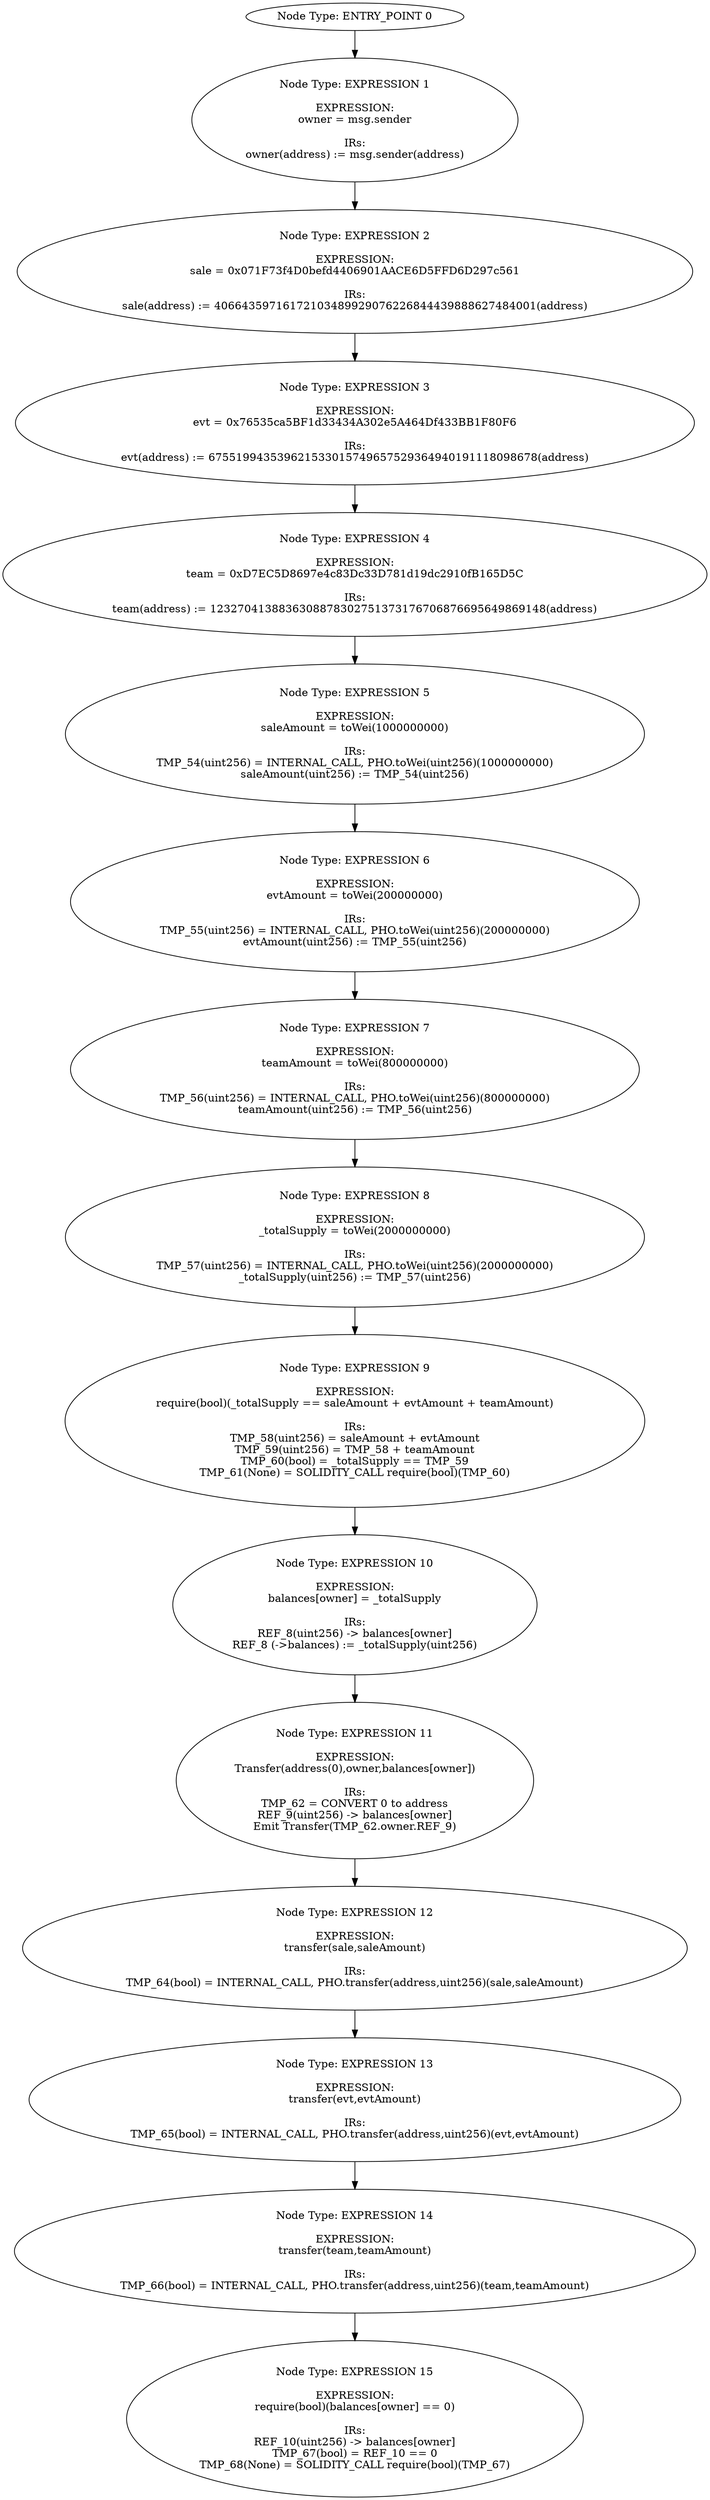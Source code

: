 digraph{
0[label="Node Type: ENTRY_POINT 0
"];
0->1;
1[label="Node Type: EXPRESSION 1

EXPRESSION:
owner = msg.sender

IRs:
owner(address) := msg.sender(address)"];
1->2;
2[label="Node Type: EXPRESSION 2

EXPRESSION:
sale = 0x071F73f4D0befd4406901AACE6D5FFD6D297c561

IRs:
sale(address) := 40664359716172103489929076226844439888627484001(address)"];
2->3;
3[label="Node Type: EXPRESSION 3

EXPRESSION:
evt = 0x76535ca5BF1d33434A302e5A464Df433BB1F80F6

IRs:
evt(address) := 675519943539621533015749657529364940191118098678(address)"];
3->4;
4[label="Node Type: EXPRESSION 4

EXPRESSION:
team = 0xD7EC5D8697e4c83Dc33D781d19dc2910fB165D5C

IRs:
team(address) := 1232704138836308878302751373176706876695649869148(address)"];
4->5;
5[label="Node Type: EXPRESSION 5

EXPRESSION:
saleAmount = toWei(1000000000)

IRs:
TMP_54(uint256) = INTERNAL_CALL, PHO.toWei(uint256)(1000000000)
saleAmount(uint256) := TMP_54(uint256)"];
5->6;
6[label="Node Type: EXPRESSION 6

EXPRESSION:
evtAmount = toWei(200000000)

IRs:
TMP_55(uint256) = INTERNAL_CALL, PHO.toWei(uint256)(200000000)
evtAmount(uint256) := TMP_55(uint256)"];
6->7;
7[label="Node Type: EXPRESSION 7

EXPRESSION:
teamAmount = toWei(800000000)

IRs:
TMP_56(uint256) = INTERNAL_CALL, PHO.toWei(uint256)(800000000)
teamAmount(uint256) := TMP_56(uint256)"];
7->8;
8[label="Node Type: EXPRESSION 8

EXPRESSION:
_totalSupply = toWei(2000000000)

IRs:
TMP_57(uint256) = INTERNAL_CALL, PHO.toWei(uint256)(2000000000)
_totalSupply(uint256) := TMP_57(uint256)"];
8->9;
9[label="Node Type: EXPRESSION 9

EXPRESSION:
require(bool)(_totalSupply == saleAmount + evtAmount + teamAmount)

IRs:
TMP_58(uint256) = saleAmount + evtAmount
TMP_59(uint256) = TMP_58 + teamAmount
TMP_60(bool) = _totalSupply == TMP_59
TMP_61(None) = SOLIDITY_CALL require(bool)(TMP_60)"];
9->10;
10[label="Node Type: EXPRESSION 10

EXPRESSION:
balances[owner] = _totalSupply

IRs:
REF_8(uint256) -> balances[owner]
REF_8 (->balances) := _totalSupply(uint256)"];
10->11;
11[label="Node Type: EXPRESSION 11

EXPRESSION:
Transfer(address(0),owner,balances[owner])

IRs:
TMP_62 = CONVERT 0 to address
REF_9(uint256) -> balances[owner]
Emit Transfer(TMP_62.owner.REF_9)"];
11->12;
12[label="Node Type: EXPRESSION 12

EXPRESSION:
transfer(sale,saleAmount)

IRs:
TMP_64(bool) = INTERNAL_CALL, PHO.transfer(address,uint256)(sale,saleAmount)"];
12->13;
13[label="Node Type: EXPRESSION 13

EXPRESSION:
transfer(evt,evtAmount)

IRs:
TMP_65(bool) = INTERNAL_CALL, PHO.transfer(address,uint256)(evt,evtAmount)"];
13->14;
14[label="Node Type: EXPRESSION 14

EXPRESSION:
transfer(team,teamAmount)

IRs:
TMP_66(bool) = INTERNAL_CALL, PHO.transfer(address,uint256)(team,teamAmount)"];
14->15;
15[label="Node Type: EXPRESSION 15

EXPRESSION:
require(bool)(balances[owner] == 0)

IRs:
REF_10(uint256) -> balances[owner]
TMP_67(bool) = REF_10 == 0
TMP_68(None) = SOLIDITY_CALL require(bool)(TMP_67)"];
}
